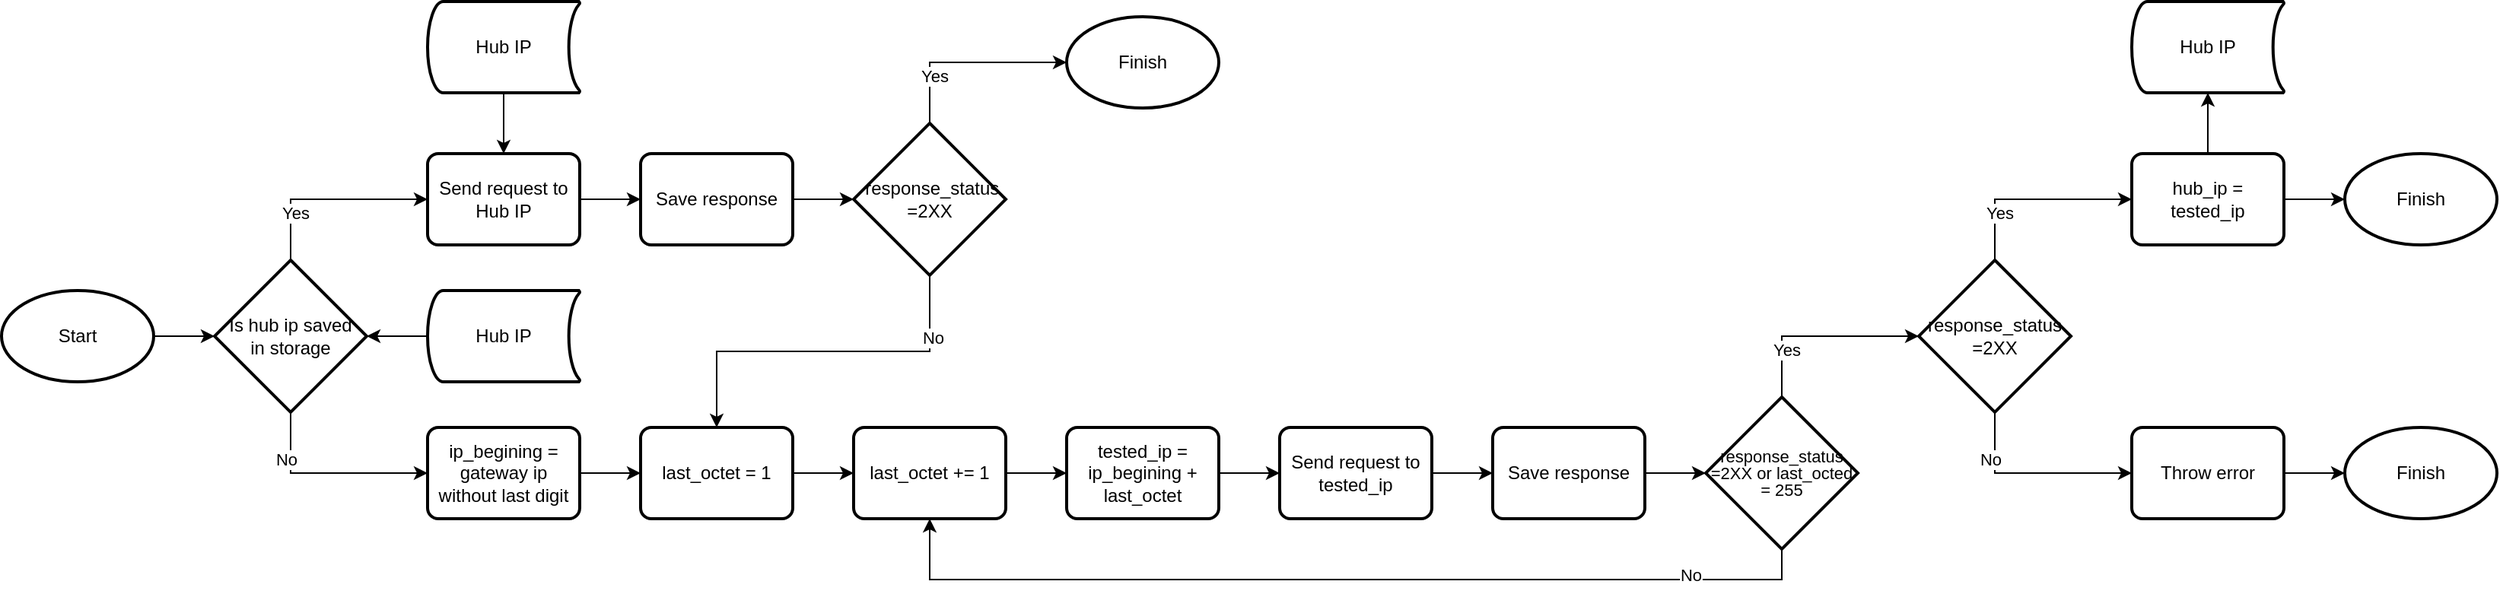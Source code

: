 <mxfile version="15.7.3" type="device" pages="2"><diagram id="-aGgmALhZrVmGkRHWxuv" name="Establishing connection - thermometer"><mxGraphModel dx="1574" dy="1250" grid="1" gridSize="10" guides="1" tooltips="1" connect="1" arrows="1" fold="1" page="1" pageScale="1" pageWidth="1654" pageHeight="1169" math="0" shadow="0"><root><mxCell id="0"/><mxCell id="1" parent="0"/><mxCell id="W_eGq8r4RMA55geIcif6-8" style="edgeStyle=orthogonalEdgeStyle;rounded=0;orthogonalLoop=1;jettySize=auto;html=1;exitX=1;exitY=0.5;exitDx=0;exitDy=0;exitPerimeter=0;entryX=0;entryY=0.5;entryDx=0;entryDy=0;entryPerimeter=0;" parent="1" source="W_eGq8r4RMA55geIcif6-4" target="W_eGq8r4RMA55geIcif6-10" edge="1"><mxGeometry relative="1" as="geometry"><mxPoint x="177" y="390" as="targetPoint"/></mxGeometry></mxCell><mxCell id="W_eGq8r4RMA55geIcif6-4" value="Start" style="strokeWidth=2;html=1;shape=mxgraph.flowchart.start_1;whiteSpace=wrap;fillColor=default;align=center;" parent="1" vertex="1"><mxGeometry x="7" y="360" width="100" height="60" as="geometry"/></mxCell><mxCell id="W_eGq8r4RMA55geIcif6-11" style="edgeStyle=orthogonalEdgeStyle;rounded=0;orthogonalLoop=1;jettySize=auto;html=1;exitX=0;exitY=0.5;exitDx=0;exitDy=0;exitPerimeter=0;entryX=1;entryY=0.5;entryDx=0;entryDy=0;entryPerimeter=0;" parent="1" source="W_eGq8r4RMA55geIcif6-7" target="W_eGq8r4RMA55geIcif6-10" edge="1"><mxGeometry relative="1" as="geometry"/></mxCell><mxCell id="W_eGq8r4RMA55geIcif6-7" value="Hub IP" style="strokeWidth=2;html=1;shape=mxgraph.flowchart.stored_data;whiteSpace=wrap;fillColor=default;align=center;" parent="1" vertex="1"><mxGeometry x="287" y="360" width="100" height="60" as="geometry"/></mxCell><mxCell id="W_eGq8r4RMA55geIcif6-13" style="edgeStyle=orthogonalEdgeStyle;rounded=0;orthogonalLoop=1;jettySize=auto;html=1;exitX=0.5;exitY=0;exitDx=0;exitDy=0;exitPerimeter=0;entryX=0;entryY=0.5;entryDx=0;entryDy=0;" parent="1" source="W_eGq8r4RMA55geIcif6-10" target="W_eGq8r4RMA55geIcif6-15" edge="1"><mxGeometry relative="1" as="geometry"><mxPoint x="287" y="300" as="targetPoint"/></mxGeometry></mxCell><mxCell id="W_eGq8r4RMA55geIcif6-14" value="Yes" style="edgeLabel;html=1;align=center;verticalAlign=middle;resizable=0;points=[];" parent="W_eGq8r4RMA55geIcif6-13" vertex="1" connectable="0"><mxGeometry x="-0.523" y="-3" relative="1" as="geometry"><mxPoint as="offset"/></mxGeometry></mxCell><mxCell id="W_eGq8r4RMA55geIcif6-10" value="Is hub ip saved&lt;br&gt;in storage" style="strokeWidth=2;html=1;shape=mxgraph.flowchart.decision;whiteSpace=wrap;fillColor=default;align=center;" parent="1" vertex="1"><mxGeometry x="147" y="340" width="100" height="100" as="geometry"/></mxCell><mxCell id="W_eGq8r4RMA55geIcif6-17" style="edgeStyle=orthogonalEdgeStyle;rounded=0;orthogonalLoop=1;jettySize=auto;html=1;exitX=1;exitY=0.5;exitDx=0;exitDy=0;entryX=0;entryY=0.5;entryDx=0;entryDy=0;" parent="1" source="W_eGq8r4RMA55geIcif6-15" target="W_eGq8r4RMA55geIcif6-16" edge="1"><mxGeometry relative="1" as="geometry"/></mxCell><mxCell id="W_eGq8r4RMA55geIcif6-15" value="&lt;span&gt;Send request to&lt;/span&gt;&lt;br&gt;&lt;span&gt;Hub IP&lt;/span&gt;" style="rounded=1;whiteSpace=wrap;html=1;absoluteArcSize=1;arcSize=14;strokeWidth=2;fillColor=default;align=center;" parent="1" vertex="1"><mxGeometry x="287" y="270" width="100" height="60" as="geometry"/></mxCell><mxCell id="W_eGq8r4RMA55geIcif6-19" style="edgeStyle=orthogonalEdgeStyle;rounded=0;orthogonalLoop=1;jettySize=auto;html=1;exitX=1;exitY=0.5;exitDx=0;exitDy=0;entryX=0;entryY=0.5;entryDx=0;entryDy=0;entryPerimeter=0;" parent="1" source="W_eGq8r4RMA55geIcif6-16" target="W_eGq8r4RMA55geIcif6-18" edge="1"><mxGeometry relative="1" as="geometry"/></mxCell><mxCell id="W_eGq8r4RMA55geIcif6-16" value="Save response" style="rounded=1;whiteSpace=wrap;html=1;absoluteArcSize=1;arcSize=14;strokeWidth=2;fillColor=default;align=center;" parent="1" vertex="1"><mxGeometry x="427" y="270" width="100" height="60" as="geometry"/></mxCell><mxCell id="CXWeOYwiOwCe8Yoncdy--16" style="edgeStyle=orthogonalEdgeStyle;rounded=0;orthogonalLoop=1;jettySize=auto;html=1;exitX=0.5;exitY=1;exitDx=0;exitDy=0;exitPerimeter=0;entryX=0.5;entryY=0;entryDx=0;entryDy=0;fontSize=11;" parent="1" source="W_eGq8r4RMA55geIcif6-18" target="CXWeOYwiOwCe8Yoncdy--1" edge="1"><mxGeometry relative="1" as="geometry"/></mxCell><mxCell id="CXWeOYwiOwCe8Yoncdy--17" value="No" style="edgeLabel;html=1;align=center;verticalAlign=middle;resizable=0;points=[];fontSize=11;" parent="CXWeOYwiOwCe8Yoncdy--16" vertex="1" connectable="0"><mxGeometry x="-0.658" y="2" relative="1" as="geometry"><mxPoint as="offset"/></mxGeometry></mxCell><mxCell id="W_eGq8r4RMA55geIcif6-18" value="&amp;nbsp;response_status&lt;br&gt;=2XX" style="strokeWidth=2;html=1;shape=mxgraph.flowchart.decision;whiteSpace=wrap;fillColor=default;align=center;" parent="1" vertex="1"><mxGeometry x="567" y="250" width="100" height="100" as="geometry"/></mxCell><mxCell id="W_eGq8r4RMA55geIcif6-28" style="edgeStyle=orthogonalEdgeStyle;rounded=0;orthogonalLoop=1;jettySize=auto;html=1;entryX=0;entryY=0.5;entryDx=0;entryDy=0;exitX=0.5;exitY=0;exitDx=0;exitDy=0;exitPerimeter=0;entryPerimeter=0;" parent="1" source="W_eGq8r4RMA55geIcif6-18" target="W_eGq8r4RMA55geIcif6-31" edge="1"><mxGeometry relative="1" as="geometry"><mxPoint x="627" y="220" as="sourcePoint"/><mxPoint x="707" y="210" as="targetPoint"/></mxGeometry></mxCell><mxCell id="W_eGq8r4RMA55geIcif6-29" value="Yes" style="edgeLabel;html=1;align=center;verticalAlign=middle;resizable=0;points=[];" parent="W_eGq8r4RMA55geIcif6-28" vertex="1" connectable="0"><mxGeometry x="-0.523" y="-3" relative="1" as="geometry"><mxPoint as="offset"/></mxGeometry></mxCell><mxCell id="W_eGq8r4RMA55geIcif6-31" value="Finish" style="strokeWidth=2;html=1;shape=mxgraph.flowchart.start_1;whiteSpace=wrap;fillColor=default;align=center;" parent="1" vertex="1"><mxGeometry x="707" y="180" width="100" height="60" as="geometry"/></mxCell><mxCell id="CXWeOYwiOwCe8Yoncdy--2" style="edgeStyle=orthogonalEdgeStyle;rounded=0;orthogonalLoop=1;jettySize=auto;html=1;exitX=1;exitY=0.5;exitDx=0;exitDy=0;entryX=0;entryY=0.5;entryDx=0;entryDy=0;" parent="1" source="W_eGq8r4RMA55geIcif6-32" target="CXWeOYwiOwCe8Yoncdy--1" edge="1"><mxGeometry relative="1" as="geometry"/></mxCell><mxCell id="W_eGq8r4RMA55geIcif6-32" value="ip_begining = gateway ip without last digit" style="rounded=1;whiteSpace=wrap;html=1;absoluteArcSize=1;arcSize=14;strokeWidth=2;fillColor=default;align=center;" parent="1" vertex="1"><mxGeometry x="287" y="450" width="100" height="60" as="geometry"/></mxCell><mxCell id="W_eGq8r4RMA55geIcif6-37" style="edgeStyle=orthogonalEdgeStyle;rounded=0;orthogonalLoop=1;jettySize=auto;html=1;exitX=0.5;exitY=1;exitDx=0;exitDy=0;exitPerimeter=0;entryX=0;entryY=0.5;entryDx=0;entryDy=0;" parent="1" source="W_eGq8r4RMA55geIcif6-10" target="W_eGq8r4RMA55geIcif6-32" edge="1"><mxGeometry relative="1" as="geometry"><mxPoint x="147" y="500" as="sourcePoint"/><mxPoint x="237" y="460" as="targetPoint"/></mxGeometry></mxCell><mxCell id="W_eGq8r4RMA55geIcif6-38" value="No" style="edgeLabel;html=1;align=center;verticalAlign=middle;resizable=0;points=[];" parent="W_eGq8r4RMA55geIcif6-37" vertex="1" connectable="0"><mxGeometry x="-0.523" y="-3" relative="1" as="geometry"><mxPoint as="offset"/></mxGeometry></mxCell><mxCell id="W_eGq8r4RMA55geIcif6-40" style="edgeStyle=orthogonalEdgeStyle;rounded=0;orthogonalLoop=1;jettySize=auto;html=1;exitX=0.5;exitY=1;exitDx=0;exitDy=0;exitPerimeter=0;entryX=0.5;entryY=0;entryDx=0;entryDy=0;" parent="1" source="W_eGq8r4RMA55geIcif6-39" target="W_eGq8r4RMA55geIcif6-15" edge="1"><mxGeometry relative="1" as="geometry"/></mxCell><mxCell id="W_eGq8r4RMA55geIcif6-39" value="Hub IP" style="strokeWidth=2;html=1;shape=mxgraph.flowchart.stored_data;whiteSpace=wrap;fillColor=default;align=center;" parent="1" vertex="1"><mxGeometry x="287" y="170" width="100" height="60" as="geometry"/></mxCell><mxCell id="CXWeOYwiOwCe8Yoncdy--4" style="edgeStyle=orthogonalEdgeStyle;rounded=0;orthogonalLoop=1;jettySize=auto;html=1;exitX=1;exitY=0.5;exitDx=0;exitDy=0;entryX=0;entryY=0.5;entryDx=0;entryDy=0;" parent="1" source="CXWeOYwiOwCe8Yoncdy--1" target="CXWeOYwiOwCe8Yoncdy--3" edge="1"><mxGeometry relative="1" as="geometry"/></mxCell><mxCell id="CXWeOYwiOwCe8Yoncdy--1" value="last_octet = 1" style="rounded=1;whiteSpace=wrap;html=1;absoluteArcSize=1;arcSize=14;strokeWidth=2;fillColor=default;align=center;" parent="1" vertex="1"><mxGeometry x="427" y="450" width="100" height="60" as="geometry"/></mxCell><mxCell id="CXWeOYwiOwCe8Yoncdy--6" style="edgeStyle=orthogonalEdgeStyle;rounded=0;orthogonalLoop=1;jettySize=auto;html=1;exitX=1;exitY=0.5;exitDx=0;exitDy=0;entryX=0;entryY=0.5;entryDx=0;entryDy=0;" parent="1" source="CXWeOYwiOwCe8Yoncdy--3" target="CXWeOYwiOwCe8Yoncdy--5" edge="1"><mxGeometry relative="1" as="geometry"/></mxCell><mxCell id="CXWeOYwiOwCe8Yoncdy--3" value="last_octet += 1" style="rounded=1;whiteSpace=wrap;html=1;absoluteArcSize=1;arcSize=14;strokeWidth=2;fillColor=default;align=center;" parent="1" vertex="1"><mxGeometry x="567" y="450" width="100" height="60" as="geometry"/></mxCell><mxCell id="CXWeOYwiOwCe8Yoncdy--8" style="edgeStyle=orthogonalEdgeStyle;rounded=0;orthogonalLoop=1;jettySize=auto;html=1;exitX=1;exitY=0.5;exitDx=0;exitDy=0;entryX=0;entryY=0.5;entryDx=0;entryDy=0;" parent="1" source="CXWeOYwiOwCe8Yoncdy--5" target="CXWeOYwiOwCe8Yoncdy--7" edge="1"><mxGeometry relative="1" as="geometry"/></mxCell><mxCell id="CXWeOYwiOwCe8Yoncdy--5" value="tested_ip = ip_begining + last_octet" style="rounded=1;whiteSpace=wrap;html=1;absoluteArcSize=1;arcSize=14;strokeWidth=2;fillColor=default;align=center;" parent="1" vertex="1"><mxGeometry x="707" y="450" width="100" height="60" as="geometry"/></mxCell><mxCell id="CXWeOYwiOwCe8Yoncdy--13" style="edgeStyle=orthogonalEdgeStyle;rounded=0;orthogonalLoop=1;jettySize=auto;html=1;exitX=1;exitY=0.5;exitDx=0;exitDy=0;entryX=0;entryY=0.5;entryDx=0;entryDy=0;" parent="1" source="CXWeOYwiOwCe8Yoncdy--7" target="CXWeOYwiOwCe8Yoncdy--28" edge="1"><mxGeometry relative="1" as="geometry"><mxPoint x="957" y="450" as="targetPoint"/></mxGeometry></mxCell><mxCell id="CXWeOYwiOwCe8Yoncdy--7" value="&lt;span&gt;Send request to&lt;/span&gt;&lt;br&gt;&lt;span&gt;tested_ip&lt;/span&gt;" style="rounded=1;whiteSpace=wrap;html=1;absoluteArcSize=1;arcSize=14;strokeWidth=2;fillColor=default;align=center;" parent="1" vertex="1"><mxGeometry x="847" y="450" width="100" height="60" as="geometry"/></mxCell><mxCell id="CXWeOYwiOwCe8Yoncdy--14" style="edgeStyle=orthogonalEdgeStyle;rounded=0;orthogonalLoop=1;jettySize=auto;html=1;exitX=0.5;exitY=1;exitDx=0;exitDy=0;exitPerimeter=0;entryX=0.5;entryY=1;entryDx=0;entryDy=0;fontSize=11;" parent="1" source="CXWeOYwiOwCe8Yoncdy--9" target="CXWeOYwiOwCe8Yoncdy--3" edge="1"><mxGeometry relative="1" as="geometry"/></mxCell><mxCell id="CXWeOYwiOwCe8Yoncdy--15" value="No" style="edgeLabel;html=1;align=center;verticalAlign=middle;resizable=0;points=[];fontSize=11;" parent="CXWeOYwiOwCe8Yoncdy--14" vertex="1" connectable="0"><mxGeometry x="-0.742" y="-3" relative="1" as="geometry"><mxPoint as="offset"/></mxGeometry></mxCell><mxCell id="CXWeOYwiOwCe8Yoncdy--9" value="&lt;p style=&quot;line-height: 1 ; font-size: 11px&quot;&gt;response_status&lt;br&gt;=2XX or last_octed = 255&lt;/p&gt;" style="strokeWidth=2;html=1;shape=mxgraph.flowchart.decision;whiteSpace=wrap;fillColor=default;align=center;" parent="1" vertex="1"><mxGeometry x="1127" y="430" width="100" height="100" as="geometry"/></mxCell><mxCell id="CXWeOYwiOwCe8Yoncdy--10" style="edgeStyle=orthogonalEdgeStyle;rounded=0;orthogonalLoop=1;jettySize=auto;html=1;exitX=0.5;exitY=0;exitDx=0;exitDy=0;exitPerimeter=0;entryX=0;entryY=0.5;entryDx=0;entryDy=0;entryPerimeter=0;" parent="1" source="CXWeOYwiOwCe8Yoncdy--9" target="CXWeOYwiOwCe8Yoncdy--26" edge="1"><mxGeometry relative="1" as="geometry"><mxPoint x="1187" y="400" as="sourcePoint"/><mxPoint x="1217" y="380" as="targetPoint"/></mxGeometry></mxCell><mxCell id="CXWeOYwiOwCe8Yoncdy--11" value="Yes" style="edgeLabel;html=1;align=center;verticalAlign=middle;resizable=0;points=[];" parent="CXWeOYwiOwCe8Yoncdy--10" vertex="1" connectable="0"><mxGeometry x="-0.523" y="-3" relative="1" as="geometry"><mxPoint as="offset"/></mxGeometry></mxCell><mxCell id="CXWeOYwiOwCe8Yoncdy--12" value="Finish" style="strokeWidth=2;html=1;shape=mxgraph.flowchart.start_1;whiteSpace=wrap;fillColor=default;align=center;" parent="1" vertex="1"><mxGeometry x="1547" y="270" width="100" height="60" as="geometry"/></mxCell><mxCell id="CXWeOYwiOwCe8Yoncdy--24" style="edgeStyle=orthogonalEdgeStyle;rounded=0;orthogonalLoop=1;jettySize=auto;html=1;exitX=0.5;exitY=0;exitDx=0;exitDy=0;entryX=0.5;entryY=1;entryDx=0;entryDy=0;entryPerimeter=0;fontSize=11;" parent="1" source="CXWeOYwiOwCe8Yoncdy--22" target="CXWeOYwiOwCe8Yoncdy--23" edge="1"><mxGeometry relative="1" as="geometry"/></mxCell><mxCell id="CXWeOYwiOwCe8Yoncdy--25" style="edgeStyle=orthogonalEdgeStyle;rounded=0;orthogonalLoop=1;jettySize=auto;html=1;exitX=1;exitY=0.5;exitDx=0;exitDy=0;entryX=0;entryY=0.5;entryDx=0;entryDy=0;entryPerimeter=0;fontSize=11;" parent="1" source="CXWeOYwiOwCe8Yoncdy--22" target="CXWeOYwiOwCe8Yoncdy--12" edge="1"><mxGeometry relative="1" as="geometry"/></mxCell><mxCell id="CXWeOYwiOwCe8Yoncdy--22" value="hub_ip = tested_ip" style="rounded=1;whiteSpace=wrap;html=1;absoluteArcSize=1;arcSize=14;strokeWidth=2;fillColor=default;align=center;" parent="1" vertex="1"><mxGeometry x="1407" y="270" width="100" height="60" as="geometry"/></mxCell><mxCell id="CXWeOYwiOwCe8Yoncdy--23" value="Hub IP" style="strokeWidth=2;html=1;shape=mxgraph.flowchart.stored_data;whiteSpace=wrap;fillColor=default;align=center;" parent="1" vertex="1"><mxGeometry x="1407" y="170" width="100" height="60" as="geometry"/></mxCell><mxCell id="CXWeOYwiOwCe8Yoncdy--26" value="response_status =2XX" style="strokeWidth=2;html=1;shape=mxgraph.flowchart.decision;whiteSpace=wrap;fillColor=default;align=center;" parent="1" vertex="1"><mxGeometry x="1267" y="340" width="100" height="100" as="geometry"/></mxCell><mxCell id="CXWeOYwiOwCe8Yoncdy--29" style="edgeStyle=orthogonalEdgeStyle;rounded=0;orthogonalLoop=1;jettySize=auto;html=1;exitX=1;exitY=0.5;exitDx=0;exitDy=0;entryX=0;entryY=0.5;entryDx=0;entryDy=0;entryPerimeter=0;fontSize=11;" parent="1" source="CXWeOYwiOwCe8Yoncdy--28" target="CXWeOYwiOwCe8Yoncdy--9" edge="1"><mxGeometry relative="1" as="geometry"/></mxCell><mxCell id="CXWeOYwiOwCe8Yoncdy--28" value="Save response" style="rounded=1;whiteSpace=wrap;html=1;absoluteArcSize=1;arcSize=14;strokeWidth=2;fillColor=default;align=center;" parent="1" vertex="1"><mxGeometry x="987" y="450" width="100" height="60" as="geometry"/></mxCell><mxCell id="CXWeOYwiOwCe8Yoncdy--38" style="edgeStyle=orthogonalEdgeStyle;rounded=0;orthogonalLoop=1;jettySize=auto;html=1;exitX=1;exitY=0.5;exitDx=0;exitDy=0;entryX=0;entryY=0.5;entryDx=0;entryDy=0;entryPerimeter=0;fontSize=11;" parent="1" source="CXWeOYwiOwCe8Yoncdy--31" target="CXWeOYwiOwCe8Yoncdy--37" edge="1"><mxGeometry relative="1" as="geometry"/></mxCell><mxCell id="CXWeOYwiOwCe8Yoncdy--31" value="Throw error" style="rounded=1;whiteSpace=wrap;html=1;absoluteArcSize=1;arcSize=14;strokeWidth=2;fillColor=default;align=center;" parent="1" vertex="1"><mxGeometry x="1407" y="450" width="100" height="60" as="geometry"/></mxCell><mxCell id="CXWeOYwiOwCe8Yoncdy--33" style="edgeStyle=orthogonalEdgeStyle;rounded=0;orthogonalLoop=1;jettySize=auto;html=1;exitX=0.5;exitY=0;exitDx=0;exitDy=0;exitPerimeter=0;entryX=0;entryY=0.5;entryDx=0;entryDy=0;" parent="1" source="CXWeOYwiOwCe8Yoncdy--26" target="CXWeOYwiOwCe8Yoncdy--22" edge="1"><mxGeometry relative="1" as="geometry"><mxPoint x="1297" y="310" as="sourcePoint"/><mxPoint x="1387" y="270" as="targetPoint"/></mxGeometry></mxCell><mxCell id="CXWeOYwiOwCe8Yoncdy--34" value="Yes" style="edgeLabel;html=1;align=center;verticalAlign=middle;resizable=0;points=[];" parent="CXWeOYwiOwCe8Yoncdy--33" vertex="1" connectable="0"><mxGeometry x="-0.523" y="-3" relative="1" as="geometry"><mxPoint as="offset"/></mxGeometry></mxCell><mxCell id="CXWeOYwiOwCe8Yoncdy--35" style="edgeStyle=orthogonalEdgeStyle;rounded=0;orthogonalLoop=1;jettySize=auto;html=1;exitX=0.5;exitY=1;exitDx=0;exitDy=0;exitPerimeter=0;entryX=0;entryY=0.5;entryDx=0;entryDy=0;" parent="1" source="CXWeOYwiOwCe8Yoncdy--26" target="CXWeOYwiOwCe8Yoncdy--31" edge="1"><mxGeometry relative="1" as="geometry"><mxPoint x="1287" y="510" as="sourcePoint"/><mxPoint x="1377" y="470" as="targetPoint"/></mxGeometry></mxCell><mxCell id="CXWeOYwiOwCe8Yoncdy--36" value="No" style="edgeLabel;html=1;align=center;verticalAlign=middle;resizable=0;points=[];" parent="CXWeOYwiOwCe8Yoncdy--35" vertex="1" connectable="0"><mxGeometry x="-0.523" y="-3" relative="1" as="geometry"><mxPoint as="offset"/></mxGeometry></mxCell><mxCell id="CXWeOYwiOwCe8Yoncdy--37" value="Finish" style="strokeWidth=2;html=1;shape=mxgraph.flowchart.start_1;whiteSpace=wrap;fillColor=default;align=center;" parent="1" vertex="1"><mxGeometry x="1547" y="450" width="100" height="60" as="geometry"/></mxCell></root></mxGraphModel></diagram><diagram id="XejFrnO8uks-PRJpOTbN" name="Request handling - Hub"><mxGraphModel dx="918" dy="729" grid="1" gridSize="10" guides="1" tooltips="1" connect="1" arrows="1" fold="1" page="1" pageScale="1" pageWidth="1654" pageHeight="1169" math="0" shadow="0"><root><mxCell id="O8KqI-Lvq_G2zGKr8e8g-0"/><mxCell id="O8KqI-Lvq_G2zGKr8e8g-1" parent="O8KqI-Lvq_G2zGKr8e8g-0"/><mxCell id="pqKoFQKawAQDxPk1UlKB-0" value="Start" style="strokeWidth=2;html=1;shape=mxgraph.flowchart.start_1;whiteSpace=wrap;fillColor=default;align=center;" vertex="1" parent="O8KqI-Lvq_G2zGKr8e8g-1"><mxGeometry x="40" y="410" width="100" height="60" as="geometry"/></mxCell><mxCell id="pqKoFQKawAQDxPk1UlKB-3" style="edgeStyle=orthogonalEdgeStyle;rounded=0;orthogonalLoop=1;jettySize=auto;html=1;exitX=1;exitY=0.5;exitDx=0;exitDy=0;exitPerimeter=0;entryX=0;entryY=0.5;entryDx=0;entryDy=0;entryPerimeter=0;" edge="1" parent="O8KqI-Lvq_G2zGKr8e8g-1" source="pqKoFQKawAQDxPk1UlKB-1" target="pqKoFQKawAQDxPk1UlKB-2"><mxGeometry relative="1" as="geometry"/></mxCell><mxCell id="pqKoFQKawAQDxPk1UlKB-1" value="Incoming request" style="strokeWidth=2;html=1;shape=mxgraph.flowchart.start_1;whiteSpace=wrap;fillColor=default;align=center;" vertex="1" parent="O8KqI-Lvq_G2zGKr8e8g-1"><mxGeometry x="40" y="410" width="100" height="60" as="geometry"/></mxCell><mxCell id="pqKoFQKawAQDxPk1UlKB-6" style="edgeStyle=orthogonalEdgeStyle;rounded=0;orthogonalLoop=1;jettySize=auto;html=1;entryX=0;entryY=0.5;entryDx=0;entryDy=0;entryPerimeter=0;exitX=0.5;exitY=0;exitDx=0;exitDy=0;exitPerimeter=0;" edge="1" parent="O8KqI-Lvq_G2zGKr8e8g-1" source="pqKoFQKawAQDxPk1UlKB-2" target="pqKoFQKawAQDxPk1UlKB-5"><mxGeometry relative="1" as="geometry"><mxPoint x="230" y="350" as="sourcePoint"/></mxGeometry></mxCell><mxCell id="pqKoFQKawAQDxPk1UlKB-7" value="Yes" style="edgeLabel;html=1;align=center;verticalAlign=middle;resizable=0;points=[];" vertex="1" connectable="0" parent="pqKoFQKawAQDxPk1UlKB-6"><mxGeometry x="-0.502" relative="1" as="geometry"><mxPoint y="-13" as="offset"/></mxGeometry></mxCell><mxCell id="Q6zGFRjU4NOp0kVwnMQE-11" style="edgeStyle=orthogonalEdgeStyle;rounded=0;orthogonalLoop=1;jettySize=auto;html=1;exitX=0.5;exitY=1;exitDx=0;exitDy=0;exitPerimeter=0;entryX=0;entryY=0.5;entryDx=0;entryDy=0;fontSize=10;" edge="1" parent="O8KqI-Lvq_G2zGKr8e8g-1" source="pqKoFQKawAQDxPk1UlKB-2" target="Q6zGFRjU4NOp0kVwnMQE-10"><mxGeometry relative="1" as="geometry"/></mxCell><mxCell id="Q6zGFRjU4NOp0kVwnMQE-12" value="&lt;font style=&quot;font-size: 11px&quot;&gt;No&lt;/font&gt;" style="edgeLabel;html=1;align=center;verticalAlign=middle;resizable=0;points=[];fontSize=10;" vertex="1" connectable="0" parent="Q6zGFRjU4NOp0kVwnMQE-11"><mxGeometry x="-0.706" y="1" relative="1" as="geometry"><mxPoint as="offset"/></mxGeometry></mxCell><mxCell id="pqKoFQKawAQDxPk1UlKB-2" value="Client IP in Sensors list" style="strokeWidth=2;html=1;shape=mxgraph.flowchart.decision;whiteSpace=wrap;" vertex="1" parent="O8KqI-Lvq_G2zGKr8e8g-1"><mxGeometry x="180" y="390" width="100" height="100" as="geometry"/></mxCell><mxCell id="pqKoFQKawAQDxPk1UlKB-14" style="edgeStyle=orthogonalEdgeStyle;rounded=0;orthogonalLoop=1;jettySize=auto;html=1;exitX=0.5;exitY=1;exitDx=0;exitDy=0;exitPerimeter=0;entryX=0;entryY=0.5;entryDx=0;entryDy=0;fontSize=10;" edge="1" parent="O8KqI-Lvq_G2zGKr8e8g-1" source="pqKoFQKawAQDxPk1UlKB-5" target="pqKoFQKawAQDxPk1UlKB-13"><mxGeometry relative="1" as="geometry"/></mxCell><mxCell id="pqKoFQKawAQDxPk1UlKB-16" value="No" style="edgeLabel;html=1;align=center;verticalAlign=middle;resizable=0;points=[];fontSize=11;" vertex="1" connectable="0" parent="pqKoFQKawAQDxPk1UlKB-14"><mxGeometry x="-0.642" relative="1" as="geometry"><mxPoint y="-3" as="offset"/></mxGeometry></mxCell><mxCell id="pqKoFQKawAQDxPk1UlKB-18" style="edgeStyle=orthogonalEdgeStyle;rounded=0;orthogonalLoop=1;jettySize=auto;html=1;exitX=0.5;exitY=0;exitDx=0;exitDy=0;exitPerimeter=0;entryX=0;entryY=0.5;entryDx=0;entryDy=0;fontSize=10;entryPerimeter=0;" edge="1" parent="O8KqI-Lvq_G2zGKr8e8g-1" source="pqKoFQKawAQDxPk1UlKB-5" target="Q6zGFRjU4NOp0kVwnMQE-0"><mxGeometry relative="1" as="geometry"><mxPoint x="460" y="40" as="targetPoint"/></mxGeometry></mxCell><mxCell id="Q6zGFRjU4NOp0kVwnMQE-5" value="Yes" style="edgeLabel;html=1;align=center;verticalAlign=middle;resizable=0;points=[];fontSize=11;" vertex="1" connectable="0" parent="pqKoFQKawAQDxPk1UlKB-18"><mxGeometry x="-0.528" y="2" relative="1" as="geometry"><mxPoint x="2" y="10" as="offset"/></mxGeometry></mxCell><mxCell id="pqKoFQKawAQDxPk1UlKB-5" value="&lt;font style=&quot;font-size: 10px&quot;&gt;mac address of client ip maches saved in sensors list&amp;nbsp;&lt;/font&gt;" style="strokeWidth=2;html=1;shape=mxgraph.flowchart.decision;whiteSpace=wrap;" vertex="1" parent="O8KqI-Lvq_G2zGKr8e8g-1"><mxGeometry x="320" y="110" width="100" height="100" as="geometry"/></mxCell><mxCell id="pqKoFQKawAQDxPk1UlKB-10" style="edgeStyle=orthogonalEdgeStyle;rounded=0;orthogonalLoop=1;jettySize=auto;html=1;exitX=0;exitY=0.5;exitDx=0;exitDy=0;exitPerimeter=0;entryX=1;entryY=0.5;entryDx=0;entryDy=0;entryPerimeter=0;" edge="1" parent="O8KqI-Lvq_G2zGKr8e8g-1" source="pqKoFQKawAQDxPk1UlKB-9" target="pqKoFQKawAQDxPk1UlKB-2"><mxGeometry relative="1" as="geometry"/></mxCell><mxCell id="pqKoFQKawAQDxPk1UlKB-9" value="Sensors List" style="strokeWidth=2;html=1;shape=mxgraph.flowchart.stored_data;whiteSpace=wrap;" vertex="1" parent="O8KqI-Lvq_G2zGKr8e8g-1"><mxGeometry x="320" y="410" width="100" height="60" as="geometry"/></mxCell><mxCell id="pqKoFQKawAQDxPk1UlKB-12" style="edgeStyle=orthogonalEdgeStyle;rounded=0;orthogonalLoop=1;jettySize=auto;html=1;exitX=0;exitY=0.5;exitDx=0;exitDy=0;exitPerimeter=0;entryX=1;entryY=0.5;entryDx=0;entryDy=0;entryPerimeter=0;fontSize=10;" edge="1" parent="O8KqI-Lvq_G2zGKr8e8g-1" source="pqKoFQKawAQDxPk1UlKB-11" target="pqKoFQKawAQDxPk1UlKB-5"><mxGeometry relative="1" as="geometry"/></mxCell><mxCell id="pqKoFQKawAQDxPk1UlKB-11" value="Sensors List" style="strokeWidth=2;html=1;shape=mxgraph.flowchart.stored_data;whiteSpace=wrap;" vertex="1" parent="O8KqI-Lvq_G2zGKr8e8g-1"><mxGeometry x="460" y="130" width="100" height="60" as="geometry"/></mxCell><mxCell id="Q6zGFRjU4NOp0kVwnMQE-7" style="edgeStyle=orthogonalEdgeStyle;rounded=0;orthogonalLoop=1;jettySize=auto;html=1;exitX=1;exitY=0.5;exitDx=0;exitDy=0;entryX=0;entryY=0.5;entryDx=0;entryDy=0;entryPerimeter=0;fontSize=10;" edge="1" parent="O8KqI-Lvq_G2zGKr8e8g-1" source="pqKoFQKawAQDxPk1UlKB-13" target="Q6zGFRjU4NOp0kVwnMQE-6"><mxGeometry relative="1" as="geometry"/></mxCell><mxCell id="Q6zGFRjU4NOp0kVwnMQE-9" style="edgeStyle=orthogonalEdgeStyle;rounded=0;orthogonalLoop=1;jettySize=auto;html=1;exitX=0.5;exitY=1;exitDx=0;exitDy=0;entryX=0.5;entryY=0;entryDx=0;entryDy=0;entryPerimeter=0;fontSize=10;" edge="1" parent="O8KqI-Lvq_G2zGKr8e8g-1" source="pqKoFQKawAQDxPk1UlKB-13" target="Q6zGFRjU4NOp0kVwnMQE-8"><mxGeometry relative="1" as="geometry"/></mxCell><mxCell id="pqKoFQKawAQDxPk1UlKB-13" value="&lt;font style=&quot;font-size: 12px&quot;&gt;Update information&lt;/font&gt;" style="rounded=1;whiteSpace=wrap;html=1;absoluteArcSize=1;arcSize=14;strokeWidth=2;fontSize=10;" vertex="1" parent="O8KqI-Lvq_G2zGKr8e8g-1"><mxGeometry x="460" y="220" width="100" height="60" as="geometry"/></mxCell><mxCell id="Q6zGFRjU4NOp0kVwnMQE-0" value="Finish" style="strokeWidth=2;html=1;shape=mxgraph.flowchart.start_1;whiteSpace=wrap;fillColor=default;align=center;" vertex="1" parent="O8KqI-Lvq_G2zGKr8e8g-1"><mxGeometry x="460" y="40" width="100" height="60" as="geometry"/></mxCell><mxCell id="Q6zGFRjU4NOp0kVwnMQE-6" value="Finish" style="strokeWidth=2;html=1;shape=mxgraph.flowchart.start_1;whiteSpace=wrap;fillColor=default;align=center;" vertex="1" parent="O8KqI-Lvq_G2zGKr8e8g-1"><mxGeometry x="600" y="220" width="100" height="60" as="geometry"/></mxCell><mxCell id="Q6zGFRjU4NOp0kVwnMQE-8" value="Sensors List" style="strokeWidth=2;html=1;shape=mxgraph.flowchart.stored_data;whiteSpace=wrap;" vertex="1" parent="O8KqI-Lvq_G2zGKr8e8g-1"><mxGeometry x="460" y="320" width="100" height="60" as="geometry"/></mxCell><mxCell id="zFxK0ltW4LO3DQ2NRH_r-1" style="edgeStyle=orthogonalEdgeStyle;rounded=0;orthogonalLoop=1;jettySize=auto;html=1;exitX=0.5;exitY=1;exitDx=0;exitDy=0;entryX=0.5;entryY=0;entryDx=0;entryDy=0;entryPerimeter=0;fontSize=12;" edge="1" parent="O8KqI-Lvq_G2zGKr8e8g-1" source="Q6zGFRjU4NOp0kVwnMQE-10" target="zFxK0ltW4LO3DQ2NRH_r-0"><mxGeometry relative="1" as="geometry"/></mxCell><mxCell id="zFxK0ltW4LO3DQ2NRH_r-3" style="edgeStyle=orthogonalEdgeStyle;rounded=0;orthogonalLoop=1;jettySize=auto;html=1;exitX=1;exitY=0.5;exitDx=0;exitDy=0;entryX=0;entryY=0.5;entryDx=0;entryDy=0;entryPerimeter=0;fontSize=12;" edge="1" parent="O8KqI-Lvq_G2zGKr8e8g-1" source="Q6zGFRjU4NOp0kVwnMQE-10" target="zFxK0ltW4LO3DQ2NRH_r-2"><mxGeometry relative="1" as="geometry"/></mxCell><mxCell id="Q6zGFRjU4NOp0kVwnMQE-10" value="&lt;font style=&quot;font-size: 12px&quot;&gt;Save request information&lt;/font&gt;" style="rounded=1;whiteSpace=wrap;html=1;absoluteArcSize=1;arcSize=14;strokeWidth=2;fontSize=10;" vertex="1" parent="O8KqI-Lvq_G2zGKr8e8g-1"><mxGeometry x="320" y="500" width="100" height="60" as="geometry"/></mxCell><mxCell id="zFxK0ltW4LO3DQ2NRH_r-0" value="Sensors List" style="strokeWidth=2;html=1;shape=mxgraph.flowchart.stored_data;whiteSpace=wrap;" vertex="1" parent="O8KqI-Lvq_G2zGKr8e8g-1"><mxGeometry x="320" y="600" width="100" height="60" as="geometry"/></mxCell><mxCell id="zFxK0ltW4LO3DQ2NRH_r-2" value="Finish" style="strokeWidth=2;html=1;shape=mxgraph.flowchart.start_1;whiteSpace=wrap;fillColor=default;align=center;" vertex="1" parent="O8KqI-Lvq_G2zGKr8e8g-1"><mxGeometry x="460" y="500" width="100" height="60" as="geometry"/></mxCell></root></mxGraphModel></diagram></mxfile>